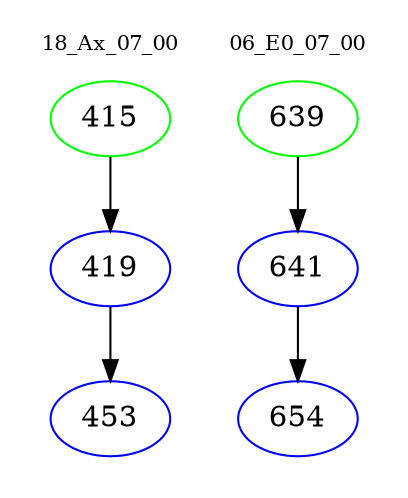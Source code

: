 digraph{
subgraph cluster_0 {
color = white
label = "18_Ax_07_00";
fontsize=10;
T0_415 [label="415", color="green"]
T0_415 -> T0_419 [color="black"]
T0_419 [label="419", color="blue"]
T0_419 -> T0_453 [color="black"]
T0_453 [label="453", color="blue"]
}
subgraph cluster_1 {
color = white
label = "06_E0_07_00";
fontsize=10;
T1_639 [label="639", color="green"]
T1_639 -> T1_641 [color="black"]
T1_641 [label="641", color="blue"]
T1_641 -> T1_654 [color="black"]
T1_654 [label="654", color="blue"]
}
}
